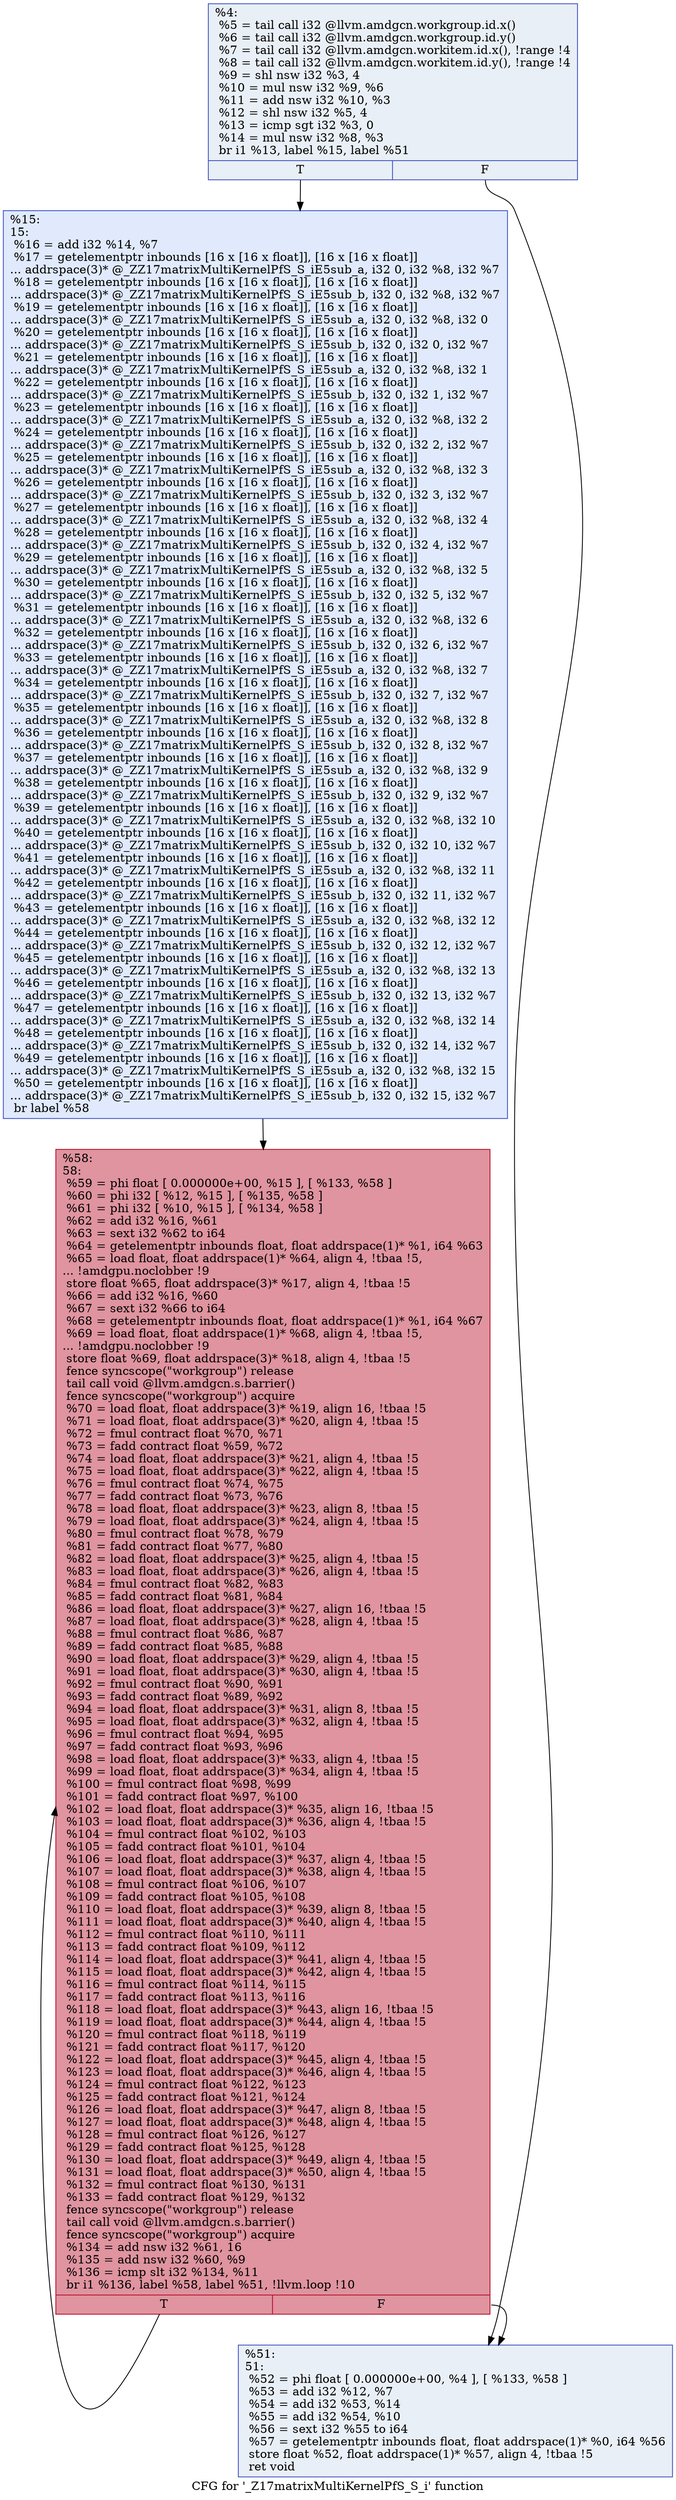 digraph "CFG for '_Z17matrixMultiKernelPfS_S_i' function" {
	label="CFG for '_Z17matrixMultiKernelPfS_S_i' function";

	Node0x5f8b240 [shape=record,color="#3d50c3ff", style=filled, fillcolor="#cedaeb70",label="{%4:\l  %5 = tail call i32 @llvm.amdgcn.workgroup.id.x()\l  %6 = tail call i32 @llvm.amdgcn.workgroup.id.y()\l  %7 = tail call i32 @llvm.amdgcn.workitem.id.x(), !range !4\l  %8 = tail call i32 @llvm.amdgcn.workitem.id.y(), !range !4\l  %9 = shl nsw i32 %3, 4\l  %10 = mul nsw i32 %9, %6\l  %11 = add nsw i32 %10, %3\l  %12 = shl nsw i32 %5, 4\l  %13 = icmp sgt i32 %3, 0\l  %14 = mul nsw i32 %8, %3\l  br i1 %13, label %15, label %51\l|{<s0>T|<s1>F}}"];
	Node0x5f8b240:s0 -> Node0x5f8d630;
	Node0x5f8b240:s1 -> Node0x5f8d6c0;
	Node0x5f8d630 [shape=record,color="#3d50c3ff", style=filled, fillcolor="#b9d0f970",label="{%15:\l15:                                               \l  %16 = add i32 %14, %7\l  %17 = getelementptr inbounds [16 x [16 x float]], [16 x [16 x float]]\l... addrspace(3)* @_ZZ17matrixMultiKernelPfS_S_iE5sub_a, i32 0, i32 %8, i32 %7\l  %18 = getelementptr inbounds [16 x [16 x float]], [16 x [16 x float]]\l... addrspace(3)* @_ZZ17matrixMultiKernelPfS_S_iE5sub_b, i32 0, i32 %8, i32 %7\l  %19 = getelementptr inbounds [16 x [16 x float]], [16 x [16 x float]]\l... addrspace(3)* @_ZZ17matrixMultiKernelPfS_S_iE5sub_a, i32 0, i32 %8, i32 0\l  %20 = getelementptr inbounds [16 x [16 x float]], [16 x [16 x float]]\l... addrspace(3)* @_ZZ17matrixMultiKernelPfS_S_iE5sub_b, i32 0, i32 0, i32 %7\l  %21 = getelementptr inbounds [16 x [16 x float]], [16 x [16 x float]]\l... addrspace(3)* @_ZZ17matrixMultiKernelPfS_S_iE5sub_a, i32 0, i32 %8, i32 1\l  %22 = getelementptr inbounds [16 x [16 x float]], [16 x [16 x float]]\l... addrspace(3)* @_ZZ17matrixMultiKernelPfS_S_iE5sub_b, i32 0, i32 1, i32 %7\l  %23 = getelementptr inbounds [16 x [16 x float]], [16 x [16 x float]]\l... addrspace(3)* @_ZZ17matrixMultiKernelPfS_S_iE5sub_a, i32 0, i32 %8, i32 2\l  %24 = getelementptr inbounds [16 x [16 x float]], [16 x [16 x float]]\l... addrspace(3)* @_ZZ17matrixMultiKernelPfS_S_iE5sub_b, i32 0, i32 2, i32 %7\l  %25 = getelementptr inbounds [16 x [16 x float]], [16 x [16 x float]]\l... addrspace(3)* @_ZZ17matrixMultiKernelPfS_S_iE5sub_a, i32 0, i32 %8, i32 3\l  %26 = getelementptr inbounds [16 x [16 x float]], [16 x [16 x float]]\l... addrspace(3)* @_ZZ17matrixMultiKernelPfS_S_iE5sub_b, i32 0, i32 3, i32 %7\l  %27 = getelementptr inbounds [16 x [16 x float]], [16 x [16 x float]]\l... addrspace(3)* @_ZZ17matrixMultiKernelPfS_S_iE5sub_a, i32 0, i32 %8, i32 4\l  %28 = getelementptr inbounds [16 x [16 x float]], [16 x [16 x float]]\l... addrspace(3)* @_ZZ17matrixMultiKernelPfS_S_iE5sub_b, i32 0, i32 4, i32 %7\l  %29 = getelementptr inbounds [16 x [16 x float]], [16 x [16 x float]]\l... addrspace(3)* @_ZZ17matrixMultiKernelPfS_S_iE5sub_a, i32 0, i32 %8, i32 5\l  %30 = getelementptr inbounds [16 x [16 x float]], [16 x [16 x float]]\l... addrspace(3)* @_ZZ17matrixMultiKernelPfS_S_iE5sub_b, i32 0, i32 5, i32 %7\l  %31 = getelementptr inbounds [16 x [16 x float]], [16 x [16 x float]]\l... addrspace(3)* @_ZZ17matrixMultiKernelPfS_S_iE5sub_a, i32 0, i32 %8, i32 6\l  %32 = getelementptr inbounds [16 x [16 x float]], [16 x [16 x float]]\l... addrspace(3)* @_ZZ17matrixMultiKernelPfS_S_iE5sub_b, i32 0, i32 6, i32 %7\l  %33 = getelementptr inbounds [16 x [16 x float]], [16 x [16 x float]]\l... addrspace(3)* @_ZZ17matrixMultiKernelPfS_S_iE5sub_a, i32 0, i32 %8, i32 7\l  %34 = getelementptr inbounds [16 x [16 x float]], [16 x [16 x float]]\l... addrspace(3)* @_ZZ17matrixMultiKernelPfS_S_iE5sub_b, i32 0, i32 7, i32 %7\l  %35 = getelementptr inbounds [16 x [16 x float]], [16 x [16 x float]]\l... addrspace(3)* @_ZZ17matrixMultiKernelPfS_S_iE5sub_a, i32 0, i32 %8, i32 8\l  %36 = getelementptr inbounds [16 x [16 x float]], [16 x [16 x float]]\l... addrspace(3)* @_ZZ17matrixMultiKernelPfS_S_iE5sub_b, i32 0, i32 8, i32 %7\l  %37 = getelementptr inbounds [16 x [16 x float]], [16 x [16 x float]]\l... addrspace(3)* @_ZZ17matrixMultiKernelPfS_S_iE5sub_a, i32 0, i32 %8, i32 9\l  %38 = getelementptr inbounds [16 x [16 x float]], [16 x [16 x float]]\l... addrspace(3)* @_ZZ17matrixMultiKernelPfS_S_iE5sub_b, i32 0, i32 9, i32 %7\l  %39 = getelementptr inbounds [16 x [16 x float]], [16 x [16 x float]]\l... addrspace(3)* @_ZZ17matrixMultiKernelPfS_S_iE5sub_a, i32 0, i32 %8, i32 10\l  %40 = getelementptr inbounds [16 x [16 x float]], [16 x [16 x float]]\l... addrspace(3)* @_ZZ17matrixMultiKernelPfS_S_iE5sub_b, i32 0, i32 10, i32 %7\l  %41 = getelementptr inbounds [16 x [16 x float]], [16 x [16 x float]]\l... addrspace(3)* @_ZZ17matrixMultiKernelPfS_S_iE5sub_a, i32 0, i32 %8, i32 11\l  %42 = getelementptr inbounds [16 x [16 x float]], [16 x [16 x float]]\l... addrspace(3)* @_ZZ17matrixMultiKernelPfS_S_iE5sub_b, i32 0, i32 11, i32 %7\l  %43 = getelementptr inbounds [16 x [16 x float]], [16 x [16 x float]]\l... addrspace(3)* @_ZZ17matrixMultiKernelPfS_S_iE5sub_a, i32 0, i32 %8, i32 12\l  %44 = getelementptr inbounds [16 x [16 x float]], [16 x [16 x float]]\l... addrspace(3)* @_ZZ17matrixMultiKernelPfS_S_iE5sub_b, i32 0, i32 12, i32 %7\l  %45 = getelementptr inbounds [16 x [16 x float]], [16 x [16 x float]]\l... addrspace(3)* @_ZZ17matrixMultiKernelPfS_S_iE5sub_a, i32 0, i32 %8, i32 13\l  %46 = getelementptr inbounds [16 x [16 x float]], [16 x [16 x float]]\l... addrspace(3)* @_ZZ17matrixMultiKernelPfS_S_iE5sub_b, i32 0, i32 13, i32 %7\l  %47 = getelementptr inbounds [16 x [16 x float]], [16 x [16 x float]]\l... addrspace(3)* @_ZZ17matrixMultiKernelPfS_S_iE5sub_a, i32 0, i32 %8, i32 14\l  %48 = getelementptr inbounds [16 x [16 x float]], [16 x [16 x float]]\l... addrspace(3)* @_ZZ17matrixMultiKernelPfS_S_iE5sub_b, i32 0, i32 14, i32 %7\l  %49 = getelementptr inbounds [16 x [16 x float]], [16 x [16 x float]]\l... addrspace(3)* @_ZZ17matrixMultiKernelPfS_S_iE5sub_a, i32 0, i32 %8, i32 15\l  %50 = getelementptr inbounds [16 x [16 x float]], [16 x [16 x float]]\l... addrspace(3)* @_ZZ17matrixMultiKernelPfS_S_iE5sub_b, i32 0, i32 15, i32 %7\l  br label %58\l}"];
	Node0x5f8d630 -> Node0x5f8d9a0;
	Node0x5f8d6c0 [shape=record,color="#3d50c3ff", style=filled, fillcolor="#cedaeb70",label="{%51:\l51:                                               \l  %52 = phi float [ 0.000000e+00, %4 ], [ %133, %58 ]\l  %53 = add i32 %12, %7\l  %54 = add i32 %53, %14\l  %55 = add i32 %54, %10\l  %56 = sext i32 %55 to i64\l  %57 = getelementptr inbounds float, float addrspace(1)* %0, i64 %56\l  store float %52, float addrspace(1)* %57, align 4, !tbaa !5\l  ret void\l}"];
	Node0x5f8d9a0 [shape=record,color="#b70d28ff", style=filled, fillcolor="#b70d2870",label="{%58:\l58:                                               \l  %59 = phi float [ 0.000000e+00, %15 ], [ %133, %58 ]\l  %60 = phi i32 [ %12, %15 ], [ %135, %58 ]\l  %61 = phi i32 [ %10, %15 ], [ %134, %58 ]\l  %62 = add i32 %16, %61\l  %63 = sext i32 %62 to i64\l  %64 = getelementptr inbounds float, float addrspace(1)* %1, i64 %63\l  %65 = load float, float addrspace(1)* %64, align 4, !tbaa !5,\l... !amdgpu.noclobber !9\l  store float %65, float addrspace(3)* %17, align 4, !tbaa !5\l  %66 = add i32 %16, %60\l  %67 = sext i32 %66 to i64\l  %68 = getelementptr inbounds float, float addrspace(1)* %1, i64 %67\l  %69 = load float, float addrspace(1)* %68, align 4, !tbaa !5,\l... !amdgpu.noclobber !9\l  store float %69, float addrspace(3)* %18, align 4, !tbaa !5\l  fence syncscope(\"workgroup\") release\l  tail call void @llvm.amdgcn.s.barrier()\l  fence syncscope(\"workgroup\") acquire\l  %70 = load float, float addrspace(3)* %19, align 16, !tbaa !5\l  %71 = load float, float addrspace(3)* %20, align 4, !tbaa !5\l  %72 = fmul contract float %70, %71\l  %73 = fadd contract float %59, %72\l  %74 = load float, float addrspace(3)* %21, align 4, !tbaa !5\l  %75 = load float, float addrspace(3)* %22, align 4, !tbaa !5\l  %76 = fmul contract float %74, %75\l  %77 = fadd contract float %73, %76\l  %78 = load float, float addrspace(3)* %23, align 8, !tbaa !5\l  %79 = load float, float addrspace(3)* %24, align 4, !tbaa !5\l  %80 = fmul contract float %78, %79\l  %81 = fadd contract float %77, %80\l  %82 = load float, float addrspace(3)* %25, align 4, !tbaa !5\l  %83 = load float, float addrspace(3)* %26, align 4, !tbaa !5\l  %84 = fmul contract float %82, %83\l  %85 = fadd contract float %81, %84\l  %86 = load float, float addrspace(3)* %27, align 16, !tbaa !5\l  %87 = load float, float addrspace(3)* %28, align 4, !tbaa !5\l  %88 = fmul contract float %86, %87\l  %89 = fadd contract float %85, %88\l  %90 = load float, float addrspace(3)* %29, align 4, !tbaa !5\l  %91 = load float, float addrspace(3)* %30, align 4, !tbaa !5\l  %92 = fmul contract float %90, %91\l  %93 = fadd contract float %89, %92\l  %94 = load float, float addrspace(3)* %31, align 8, !tbaa !5\l  %95 = load float, float addrspace(3)* %32, align 4, !tbaa !5\l  %96 = fmul contract float %94, %95\l  %97 = fadd contract float %93, %96\l  %98 = load float, float addrspace(3)* %33, align 4, !tbaa !5\l  %99 = load float, float addrspace(3)* %34, align 4, !tbaa !5\l  %100 = fmul contract float %98, %99\l  %101 = fadd contract float %97, %100\l  %102 = load float, float addrspace(3)* %35, align 16, !tbaa !5\l  %103 = load float, float addrspace(3)* %36, align 4, !tbaa !5\l  %104 = fmul contract float %102, %103\l  %105 = fadd contract float %101, %104\l  %106 = load float, float addrspace(3)* %37, align 4, !tbaa !5\l  %107 = load float, float addrspace(3)* %38, align 4, !tbaa !5\l  %108 = fmul contract float %106, %107\l  %109 = fadd contract float %105, %108\l  %110 = load float, float addrspace(3)* %39, align 8, !tbaa !5\l  %111 = load float, float addrspace(3)* %40, align 4, !tbaa !5\l  %112 = fmul contract float %110, %111\l  %113 = fadd contract float %109, %112\l  %114 = load float, float addrspace(3)* %41, align 4, !tbaa !5\l  %115 = load float, float addrspace(3)* %42, align 4, !tbaa !5\l  %116 = fmul contract float %114, %115\l  %117 = fadd contract float %113, %116\l  %118 = load float, float addrspace(3)* %43, align 16, !tbaa !5\l  %119 = load float, float addrspace(3)* %44, align 4, !tbaa !5\l  %120 = fmul contract float %118, %119\l  %121 = fadd contract float %117, %120\l  %122 = load float, float addrspace(3)* %45, align 4, !tbaa !5\l  %123 = load float, float addrspace(3)* %46, align 4, !tbaa !5\l  %124 = fmul contract float %122, %123\l  %125 = fadd contract float %121, %124\l  %126 = load float, float addrspace(3)* %47, align 8, !tbaa !5\l  %127 = load float, float addrspace(3)* %48, align 4, !tbaa !5\l  %128 = fmul contract float %126, %127\l  %129 = fadd contract float %125, %128\l  %130 = load float, float addrspace(3)* %49, align 4, !tbaa !5\l  %131 = load float, float addrspace(3)* %50, align 4, !tbaa !5\l  %132 = fmul contract float %130, %131\l  %133 = fadd contract float %129, %132\l  fence syncscope(\"workgroup\") release\l  tail call void @llvm.amdgcn.s.barrier()\l  fence syncscope(\"workgroup\") acquire\l  %134 = add nsw i32 %61, 16\l  %135 = add nsw i32 %60, %9\l  %136 = icmp slt i32 %134, %11\l  br i1 %136, label %58, label %51, !llvm.loop !10\l|{<s0>T|<s1>F}}"];
	Node0x5f8d9a0:s0 -> Node0x5f8d9a0;
	Node0x5f8d9a0:s1 -> Node0x5f8d6c0;
}
